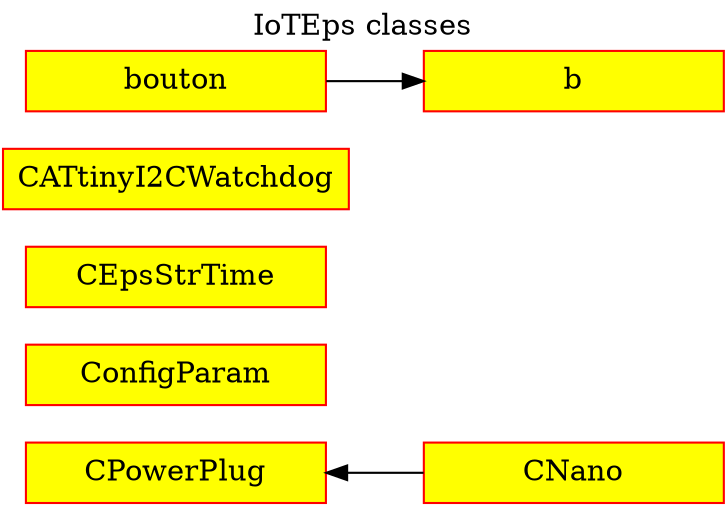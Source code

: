 digraph Classes {
    rankdir="LR"
    ranksep=0.5
    pad=0.02
    node [style=filled shape=rect fillcolor=yellow color=red width=2.0
    margin=0.1 height=0.1]
    label="IoTEps classes"
    labelloc="t"
    

    CPowerPlug -> CNano [dir=back]
    ConfigParam
    CNano
    CEpsStrTime
    CATtinyI2CWatchdog
    bouton -> b
    
}